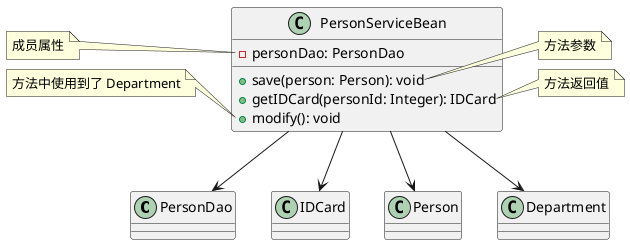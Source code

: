 @startuml
'https://plantuml.com/class-diagram

class PersonDao
class IDCard
class Person
class Department
class PersonServiceBean {
    - personDao: PersonDao
    + save(person: Person): void
    + getIDCard(personId: Integer): IDCard
    + modify(): void
}

PersonServiceBean --> PersonDao
PersonServiceBean --> IDCard
PersonServiceBean --> Person
PersonServiceBean --> Department

note left of PersonServiceBean::personDao
    成员属性
end note

note right of PersonServiceBean::save
    方法参数
end note

note right of PersonServiceBean::getIDCard
    方法返回值
end note

note left of PersonServiceBean::modify
    方法中使用到了 Department
end note
@enduml